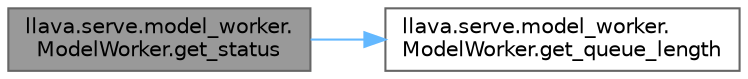 digraph "llava.serve.model_worker.ModelWorker.get_status"
{
 // LATEX_PDF_SIZE
  bgcolor="transparent";
  edge [fontname=Helvetica,fontsize=10,labelfontname=Helvetica,labelfontsize=10];
  node [fontname=Helvetica,fontsize=10,shape=box,height=0.2,width=0.4];
  rankdir="LR";
  Node1 [id="Node000001",label="llava.serve.model_worker.\lModelWorker.get_status",height=0.2,width=0.4,color="gray40", fillcolor="grey60", style="filled", fontcolor="black",tooltip=" "];
  Node1 -> Node2 [id="edge1_Node000001_Node000002",color="steelblue1",style="solid",tooltip=" "];
  Node2 [id="Node000002",label="llava.serve.model_worker.\lModelWorker.get_queue_length",height=0.2,width=0.4,color="grey40", fillcolor="white", style="filled",URL="$classllava_1_1serve_1_1model__worker_1_1_model_worker.html#aa6ffa9e99a5f24c78f0ffc9afb8b05d9",tooltip=" "];
}

